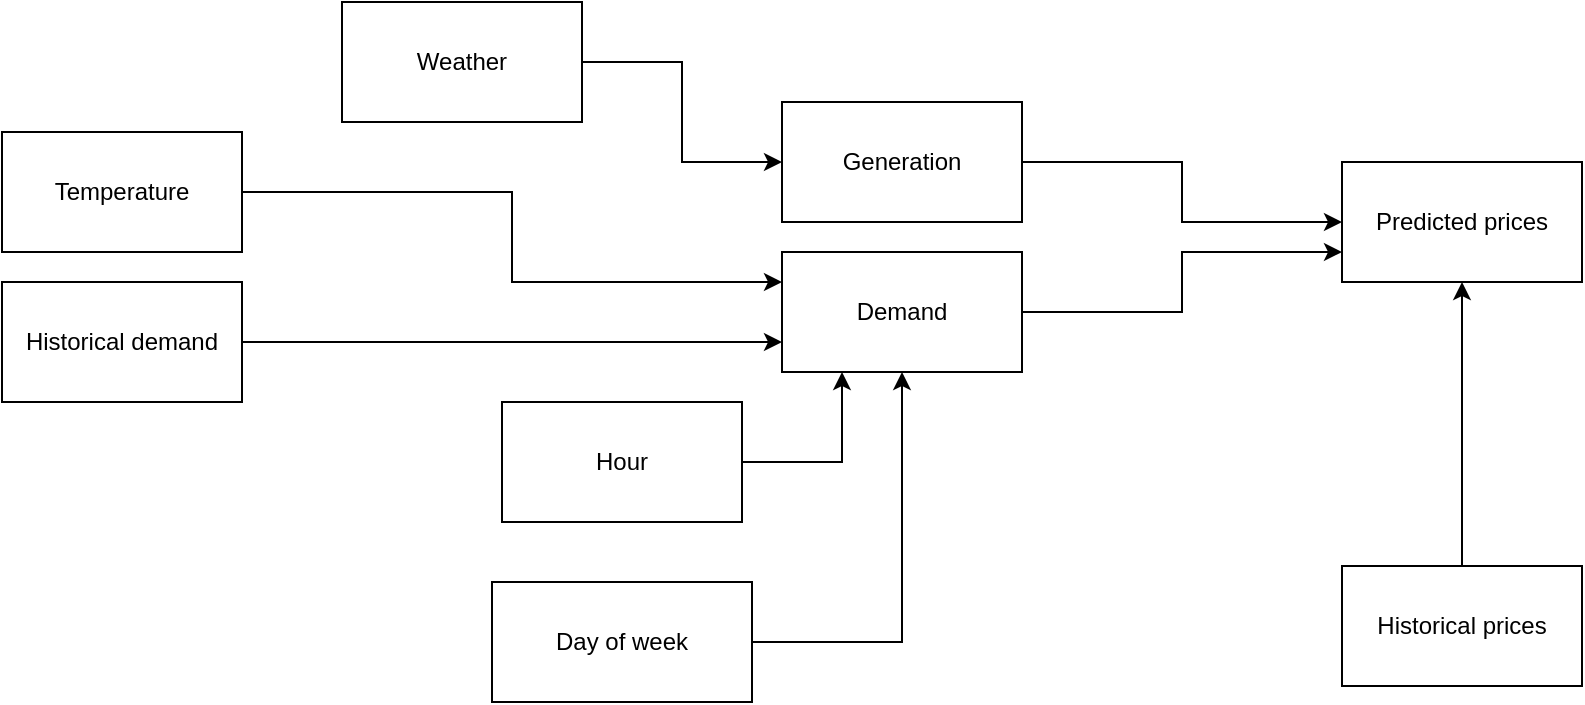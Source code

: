 <mxfile version="21.1.2" type="device">
  <diagram name="Strona-1" id="rdHBChEshjE4ldknorM4">
    <mxGraphModel dx="1036" dy="622" grid="1" gridSize="10" guides="1" tooltips="1" connect="1" arrows="1" fold="1" page="1" pageScale="1" pageWidth="827" pageHeight="583" math="0" shadow="0">
      <root>
        <mxCell id="0" />
        <mxCell id="1" parent="0" />
        <mxCell id="KR3OJATMIkxMM49omg2t-2" style="edgeStyle=orthogonalEdgeStyle;rounded=0;orthogonalLoop=1;jettySize=auto;html=1;exitX=1;exitY=0.5;exitDx=0;exitDy=0;entryX=0.5;entryY=1;entryDx=0;entryDy=0;" parent="1" source="EWnCfLXkYOQD1rXzz7vN-2" target="SRsmJIpoekN9EsY-bFoR-1" edge="1">
          <mxGeometry relative="1" as="geometry" />
        </mxCell>
        <mxCell id="EWnCfLXkYOQD1rXzz7vN-2" value="Day of week" style="whiteSpace=wrap;html=1;rounded=0;" parent="1" vertex="1">
          <mxGeometry x="245" y="300" width="130" height="60" as="geometry" />
        </mxCell>
        <mxCell id="SRsmJIpoekN9EsY-bFoR-18" style="edgeStyle=orthogonalEdgeStyle;rounded=0;orthogonalLoop=1;jettySize=auto;html=1;exitX=1;exitY=0.5;exitDx=0;exitDy=0;entryX=0;entryY=0.5;entryDx=0;entryDy=0;" parent="1" source="EWnCfLXkYOQD1rXzz7vN-4" target="EWnCfLXkYOQD1rXzz7vN-8" edge="1">
          <mxGeometry relative="1" as="geometry" />
        </mxCell>
        <mxCell id="EWnCfLXkYOQD1rXzz7vN-4" value="Weather" style="rounded=0;whiteSpace=wrap;html=1;" parent="1" vertex="1">
          <mxGeometry x="170" y="10" width="120" height="60" as="geometry" />
        </mxCell>
        <mxCell id="KR3OJATMIkxMM49omg2t-1" style="edgeStyle=orthogonalEdgeStyle;rounded=0;orthogonalLoop=1;jettySize=auto;html=1;exitX=1;exitY=0.5;exitDx=0;exitDy=0;entryX=0.25;entryY=1;entryDx=0;entryDy=0;" parent="1" source="EWnCfLXkYOQD1rXzz7vN-6" target="SRsmJIpoekN9EsY-bFoR-1" edge="1">
          <mxGeometry relative="1" as="geometry" />
        </mxCell>
        <mxCell id="EWnCfLXkYOQD1rXzz7vN-6" value="Hour" style="rounded=0;whiteSpace=wrap;html=1;" parent="1" vertex="1">
          <mxGeometry x="250" y="210" width="120" height="60" as="geometry" />
        </mxCell>
        <mxCell id="SRsmJIpoekN9EsY-bFoR-15" style="edgeStyle=orthogonalEdgeStyle;rounded=0;orthogonalLoop=1;jettySize=auto;html=1;exitX=1;exitY=0.5;exitDx=0;exitDy=0;entryX=0;entryY=0.5;entryDx=0;entryDy=0;" parent="1" source="EWnCfLXkYOQD1rXzz7vN-8" target="SRsmJIpoekN9EsY-bFoR-10" edge="1">
          <mxGeometry relative="1" as="geometry">
            <mxPoint x="445" y="120" as="targetPoint" />
          </mxGeometry>
        </mxCell>
        <mxCell id="EWnCfLXkYOQD1rXzz7vN-8" value="Generation" style="rounded=0;whiteSpace=wrap;html=1;" parent="1" vertex="1">
          <mxGeometry x="390" y="60" width="120" height="60" as="geometry" />
        </mxCell>
        <mxCell id="SRsmJIpoekN9EsY-bFoR-14" style="edgeStyle=orthogonalEdgeStyle;rounded=0;orthogonalLoop=1;jettySize=auto;html=1;exitX=1;exitY=0.5;exitDx=0;exitDy=0;entryX=0;entryY=0.75;entryDx=0;entryDy=0;" parent="1" source="SRsmJIpoekN9EsY-bFoR-1" target="SRsmJIpoekN9EsY-bFoR-10" edge="1">
          <mxGeometry relative="1" as="geometry">
            <mxPoint x="445" y="135" as="targetPoint" />
          </mxGeometry>
        </mxCell>
        <mxCell id="SRsmJIpoekN9EsY-bFoR-1" value="Demand" style="rounded=0;whiteSpace=wrap;html=1;" parent="1" vertex="1">
          <mxGeometry x="390" y="135" width="120" height="60" as="geometry" />
        </mxCell>
        <mxCell id="SRsmJIpoekN9EsY-bFoR-17" style="edgeStyle=orthogonalEdgeStyle;rounded=0;orthogonalLoop=1;jettySize=auto;html=1;exitX=1;exitY=0.5;exitDx=0;exitDy=0;entryX=0;entryY=0.75;entryDx=0;entryDy=0;" parent="1" source="SRsmJIpoekN9EsY-bFoR-2" target="SRsmJIpoekN9EsY-bFoR-1" edge="1">
          <mxGeometry relative="1" as="geometry" />
        </mxCell>
        <mxCell id="SRsmJIpoekN9EsY-bFoR-2" value="Historical demand" style="rounded=0;whiteSpace=wrap;html=1;" parent="1" vertex="1">
          <mxGeometry y="150" width="120" height="60" as="geometry" />
        </mxCell>
        <mxCell id="SRsmJIpoekN9EsY-bFoR-10" value="Predicted prices" style="rounded=0;whiteSpace=wrap;html=1;" parent="1" vertex="1">
          <mxGeometry x="670" y="90" width="120" height="60" as="geometry" />
        </mxCell>
        <mxCell id="SRsmJIpoekN9EsY-bFoR-20" style="edgeStyle=orthogonalEdgeStyle;rounded=0;orthogonalLoop=1;jettySize=auto;html=1;exitX=0.5;exitY=0;exitDx=0;exitDy=0;entryX=0.5;entryY=1;entryDx=0;entryDy=0;" parent="1" source="SRsmJIpoekN9EsY-bFoR-19" target="SRsmJIpoekN9EsY-bFoR-10" edge="1">
          <mxGeometry relative="1" as="geometry" />
        </mxCell>
        <mxCell id="SRsmJIpoekN9EsY-bFoR-19" value="Historical prices" style="rounded=0;whiteSpace=wrap;html=1;" parent="1" vertex="1">
          <mxGeometry x="670" y="292" width="120" height="60" as="geometry" />
        </mxCell>
        <mxCell id="KR3OJATMIkxMM49omg2t-4" style="edgeStyle=orthogonalEdgeStyle;rounded=0;orthogonalLoop=1;jettySize=auto;html=1;exitX=1;exitY=0.5;exitDx=0;exitDy=0;entryX=0;entryY=0.25;entryDx=0;entryDy=0;" parent="1" source="KR3OJATMIkxMM49omg2t-3" target="SRsmJIpoekN9EsY-bFoR-1" edge="1">
          <mxGeometry relative="1" as="geometry" />
        </mxCell>
        <mxCell id="KR3OJATMIkxMM49omg2t-3" value="Temperature" style="rounded=0;whiteSpace=wrap;html=1;" parent="1" vertex="1">
          <mxGeometry y="75" width="120" height="60" as="geometry" />
        </mxCell>
      </root>
    </mxGraphModel>
  </diagram>
</mxfile>
